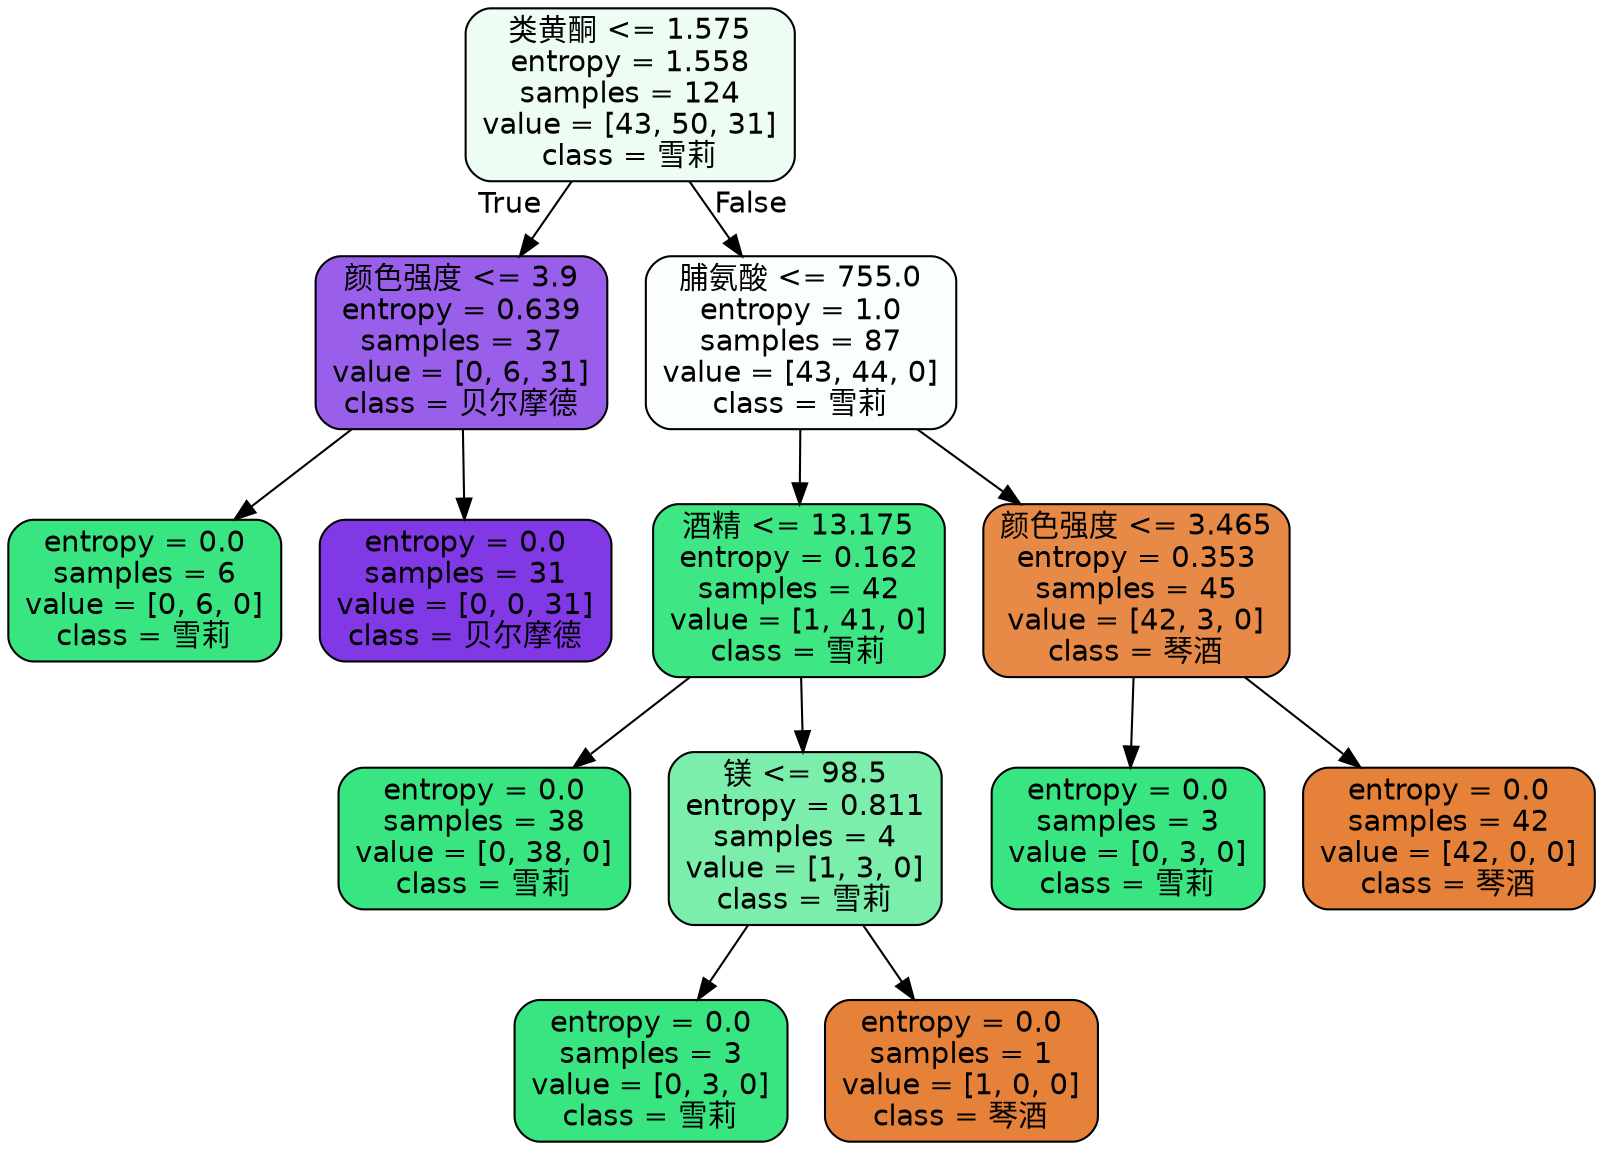 digraph Tree {
node [shape=box, style="filled, rounded", color="black", fontname="helvetica"] ;
edge [fontname="helvetica"] ;
0 [label="类黄酮 <= 1.575\nentropy = 1.558\nsamples = 124\nvalue = [43, 50, 31]\nclass = 雪莉", fillcolor="#eefdf4"] ;
1 [label="颜色强度 <= 3.9\nentropy = 0.639\nsamples = 37\nvalue = [0, 6, 31]\nclass = 贝尔摩德", fillcolor="#995fea"] ;
0 -> 1 [labeldistance=2.5, labelangle=45, headlabel="True"] ;
2 [label="entropy = 0.0\nsamples = 6\nvalue = [0, 6, 0]\nclass = 雪莉", fillcolor="#39e581"] ;
1 -> 2 ;
3 [label="entropy = 0.0\nsamples = 31\nvalue = [0, 0, 31]\nclass = 贝尔摩德", fillcolor="#8139e5"] ;
1 -> 3 ;
4 [label="脯氨酸 <= 755.0\nentropy = 1.0\nsamples = 87\nvalue = [43, 44, 0]\nclass = 雪莉", fillcolor="#fafefc"] ;
0 -> 4 [labeldistance=2.5, labelangle=-45, headlabel="False"] ;
5 [label="酒精 <= 13.175\nentropy = 0.162\nsamples = 42\nvalue = [1, 41, 0]\nclass = 雪莉", fillcolor="#3ee684"] ;
4 -> 5 ;
6 [label="entropy = 0.0\nsamples = 38\nvalue = [0, 38, 0]\nclass = 雪莉", fillcolor="#39e581"] ;
5 -> 6 ;
7 [label="镁 <= 98.5\nentropy = 0.811\nsamples = 4\nvalue = [1, 3, 0]\nclass = 雪莉", fillcolor="#7beeab"] ;
5 -> 7 ;
8 [label="entropy = 0.0\nsamples = 3\nvalue = [0, 3, 0]\nclass = 雪莉", fillcolor="#39e581"] ;
7 -> 8 ;
9 [label="entropy = 0.0\nsamples = 1\nvalue = [1, 0, 0]\nclass = 琴酒", fillcolor="#e58139"] ;
7 -> 9 ;
10 [label="颜色强度 <= 3.465\nentropy = 0.353\nsamples = 45\nvalue = [42, 3, 0]\nclass = 琴酒", fillcolor="#e78a47"] ;
4 -> 10 ;
11 [label="entropy = 0.0\nsamples = 3\nvalue = [0, 3, 0]\nclass = 雪莉", fillcolor="#39e581"] ;
10 -> 11 ;
12 [label="entropy = 0.0\nsamples = 42\nvalue = [42, 0, 0]\nclass = 琴酒", fillcolor="#e58139"] ;
10 -> 12 ;
}